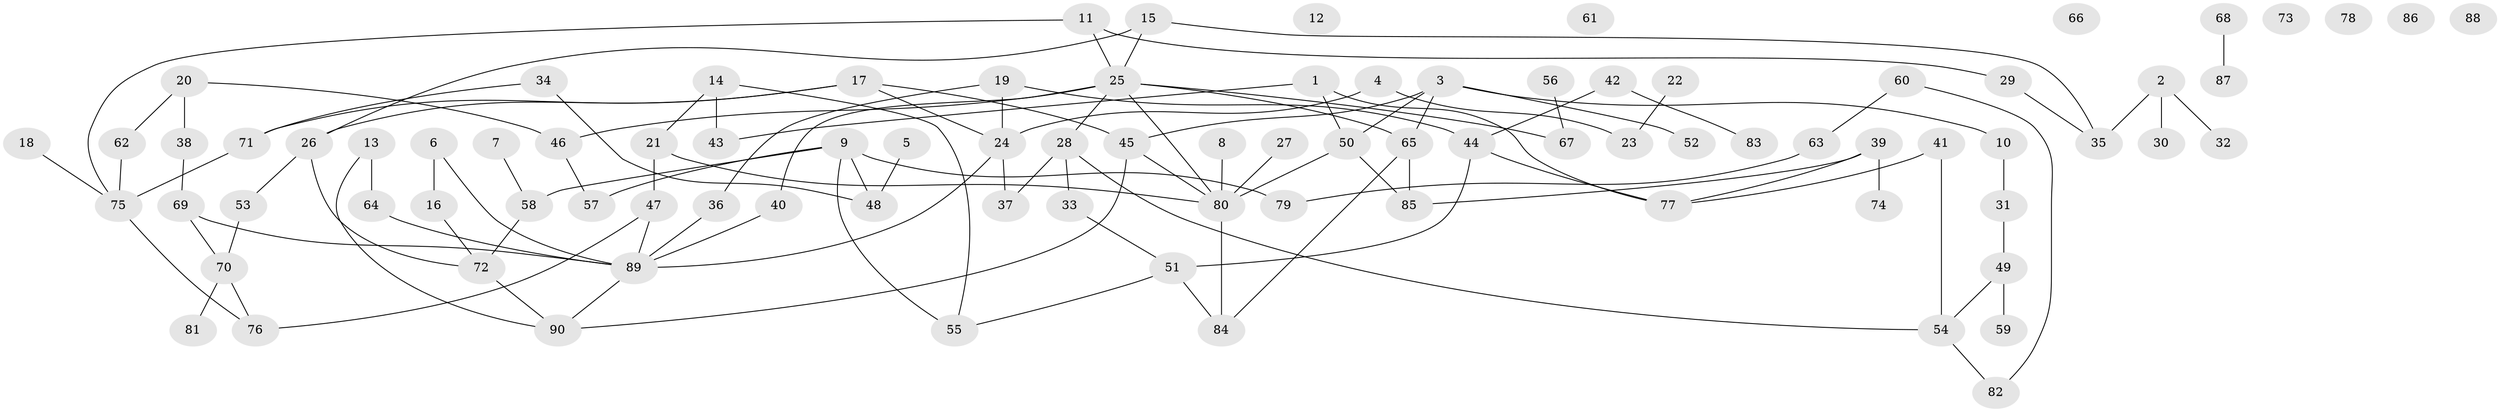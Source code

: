 // coarse degree distribution, {2: 0.30357142857142855, 1: 0.17857142857142858, 3: 0.17857142857142858, 8: 0.017857142857142856, 4: 0.16071428571428573, 5: 0.10714285714285714, 6: 0.017857142857142856, 9: 0.03571428571428571}
// Generated by graph-tools (version 1.1) at 2025/35/03/04/25 23:35:49]
// undirected, 90 vertices, 113 edges
graph export_dot {
  node [color=gray90,style=filled];
  1;
  2;
  3;
  4;
  5;
  6;
  7;
  8;
  9;
  10;
  11;
  12;
  13;
  14;
  15;
  16;
  17;
  18;
  19;
  20;
  21;
  22;
  23;
  24;
  25;
  26;
  27;
  28;
  29;
  30;
  31;
  32;
  33;
  34;
  35;
  36;
  37;
  38;
  39;
  40;
  41;
  42;
  43;
  44;
  45;
  46;
  47;
  48;
  49;
  50;
  51;
  52;
  53;
  54;
  55;
  56;
  57;
  58;
  59;
  60;
  61;
  62;
  63;
  64;
  65;
  66;
  67;
  68;
  69;
  70;
  71;
  72;
  73;
  74;
  75;
  76;
  77;
  78;
  79;
  80;
  81;
  82;
  83;
  84;
  85;
  86;
  87;
  88;
  89;
  90;
  1 -- 43;
  1 -- 50;
  1 -- 77;
  2 -- 30;
  2 -- 32;
  2 -- 35;
  3 -- 10;
  3 -- 45;
  3 -- 50;
  3 -- 52;
  3 -- 65;
  4 -- 23;
  4 -- 24;
  5 -- 48;
  6 -- 16;
  6 -- 89;
  7 -- 58;
  8 -- 80;
  9 -- 48;
  9 -- 55;
  9 -- 57;
  9 -- 58;
  9 -- 79;
  10 -- 31;
  11 -- 25;
  11 -- 29;
  11 -- 75;
  13 -- 64;
  13 -- 90;
  14 -- 21;
  14 -- 43;
  14 -- 55;
  15 -- 25;
  15 -- 26;
  15 -- 35;
  16 -- 72;
  17 -- 24;
  17 -- 26;
  17 -- 45;
  17 -- 71;
  18 -- 75;
  19 -- 24;
  19 -- 36;
  19 -- 44;
  20 -- 38;
  20 -- 46;
  20 -- 62;
  21 -- 47;
  21 -- 80;
  22 -- 23;
  24 -- 37;
  24 -- 89;
  25 -- 28;
  25 -- 40;
  25 -- 46;
  25 -- 65;
  25 -- 67;
  25 -- 80;
  26 -- 53;
  26 -- 72;
  27 -- 80;
  28 -- 33;
  28 -- 37;
  28 -- 54;
  29 -- 35;
  31 -- 49;
  33 -- 51;
  34 -- 48;
  34 -- 71;
  36 -- 89;
  38 -- 69;
  39 -- 74;
  39 -- 77;
  39 -- 85;
  40 -- 89;
  41 -- 54;
  41 -- 77;
  42 -- 44;
  42 -- 83;
  44 -- 51;
  44 -- 77;
  45 -- 80;
  45 -- 90;
  46 -- 57;
  47 -- 76;
  47 -- 89;
  49 -- 54;
  49 -- 59;
  50 -- 80;
  50 -- 85;
  51 -- 55;
  51 -- 84;
  53 -- 70;
  54 -- 82;
  56 -- 67;
  58 -- 72;
  60 -- 63;
  60 -- 82;
  62 -- 75;
  63 -- 79;
  64 -- 89;
  65 -- 84;
  65 -- 85;
  68 -- 87;
  69 -- 70;
  69 -- 89;
  70 -- 76;
  70 -- 81;
  71 -- 75;
  72 -- 90;
  75 -- 76;
  80 -- 84;
  89 -- 90;
}
